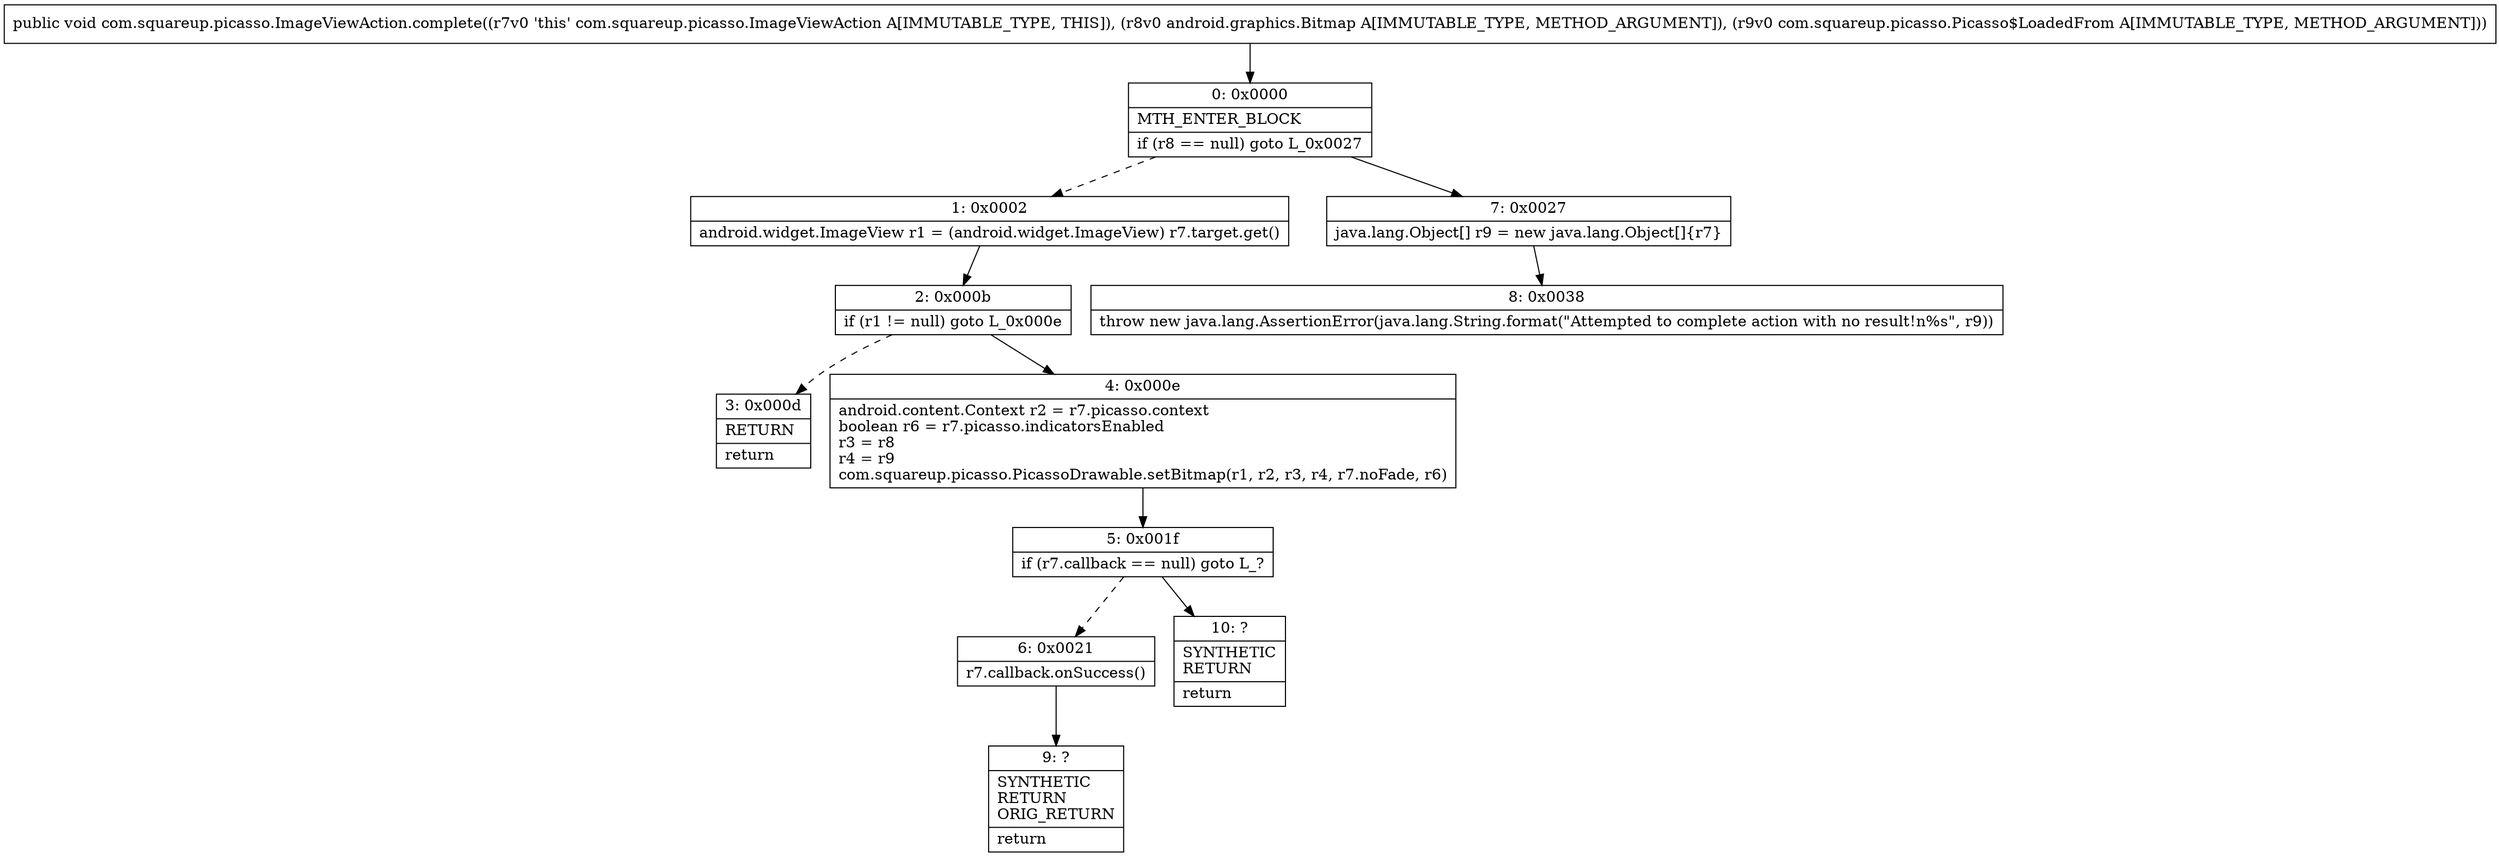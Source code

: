 digraph "CFG forcom.squareup.picasso.ImageViewAction.complete(Landroid\/graphics\/Bitmap;Lcom\/squareup\/picasso\/Picasso$LoadedFrom;)V" {
Node_0 [shape=record,label="{0\:\ 0x0000|MTH_ENTER_BLOCK\l|if (r8 == null) goto L_0x0027\l}"];
Node_1 [shape=record,label="{1\:\ 0x0002|android.widget.ImageView r1 = (android.widget.ImageView) r7.target.get()\l}"];
Node_2 [shape=record,label="{2\:\ 0x000b|if (r1 != null) goto L_0x000e\l}"];
Node_3 [shape=record,label="{3\:\ 0x000d|RETURN\l|return\l}"];
Node_4 [shape=record,label="{4\:\ 0x000e|android.content.Context r2 = r7.picasso.context\lboolean r6 = r7.picasso.indicatorsEnabled\lr3 = r8\lr4 = r9\lcom.squareup.picasso.PicassoDrawable.setBitmap(r1, r2, r3, r4, r7.noFade, r6)\l}"];
Node_5 [shape=record,label="{5\:\ 0x001f|if (r7.callback == null) goto L_?\l}"];
Node_6 [shape=record,label="{6\:\ 0x0021|r7.callback.onSuccess()\l}"];
Node_7 [shape=record,label="{7\:\ 0x0027|java.lang.Object[] r9 = new java.lang.Object[]\{r7\}\l}"];
Node_8 [shape=record,label="{8\:\ 0x0038|throw new java.lang.AssertionError(java.lang.String.format(\"Attempted to complete action with no result!n%s\", r9))\l}"];
Node_9 [shape=record,label="{9\:\ ?|SYNTHETIC\lRETURN\lORIG_RETURN\l|return\l}"];
Node_10 [shape=record,label="{10\:\ ?|SYNTHETIC\lRETURN\l|return\l}"];
MethodNode[shape=record,label="{public void com.squareup.picasso.ImageViewAction.complete((r7v0 'this' com.squareup.picasso.ImageViewAction A[IMMUTABLE_TYPE, THIS]), (r8v0 android.graphics.Bitmap A[IMMUTABLE_TYPE, METHOD_ARGUMENT]), (r9v0 com.squareup.picasso.Picasso$LoadedFrom A[IMMUTABLE_TYPE, METHOD_ARGUMENT])) }"];
MethodNode -> Node_0;
Node_0 -> Node_1[style=dashed];
Node_0 -> Node_7;
Node_1 -> Node_2;
Node_2 -> Node_3[style=dashed];
Node_2 -> Node_4;
Node_4 -> Node_5;
Node_5 -> Node_6[style=dashed];
Node_5 -> Node_10;
Node_6 -> Node_9;
Node_7 -> Node_8;
}

